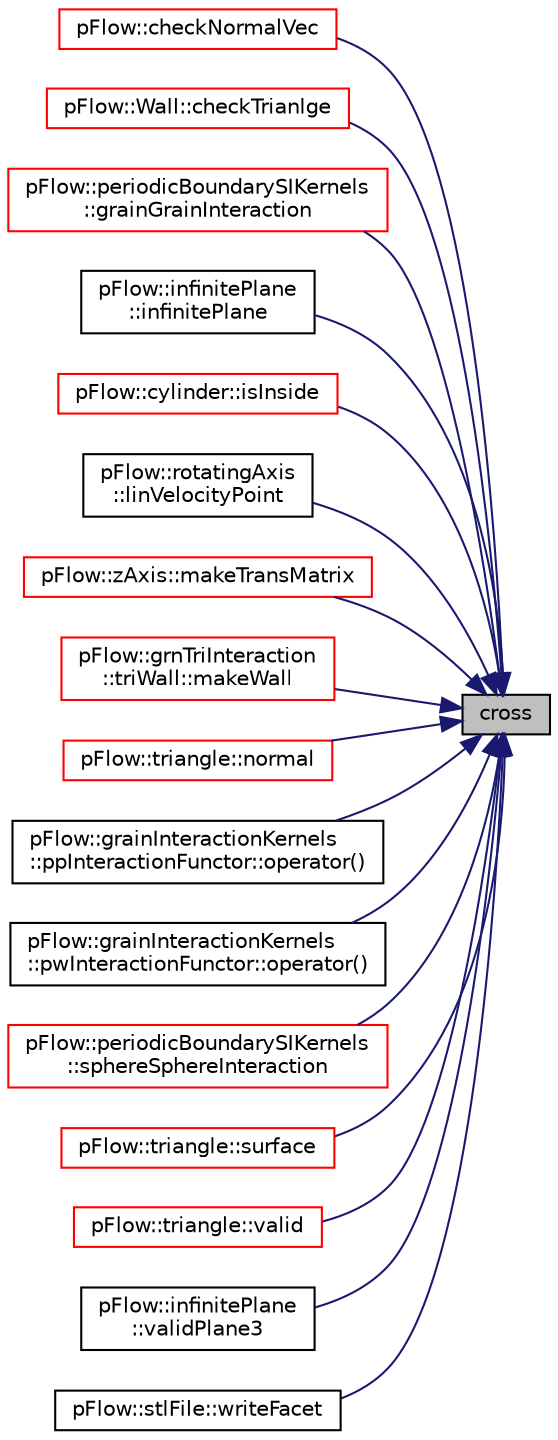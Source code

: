 digraph "cross"
{
 // LATEX_PDF_SIZE
  edge [fontname="Helvetica",fontsize="10",labelfontname="Helvetica",labelfontsize="10"];
  node [fontname="Helvetica",fontsize="10",shape=record];
  rankdir="RL";
  Node1 [label="cross",height=0.2,width=0.4,color="black", fillcolor="grey75", style="filled", fontcolor="black",tooltip=" "];
  Node1 -> Node2 [dir="back",color="midnightblue",fontsize="10",style="solid",fontname="Helvetica"];
  Node2 [label="pFlow::checkNormalVec",height=0.2,width=0.4,color="red", fillcolor="white", style="filled",URL="$namespacepFlow.html#addeddcb2e5fbe6fdcc653fefa7106bf5",tooltip=" "];
  Node1 -> Node6 [dir="back",color="midnightblue",fontsize="10",style="solid",fontname="Helvetica"];
  Node6 [label="pFlow::Wall::checkTrianlge",height=0.2,width=0.4,color="red", fillcolor="white", style="filled",URL="$classpFlow_1_1Wall.html#aa8744a61de2fef7a0c4e9e2ff8e03db4",tooltip=" "];
  Node1 -> Node9 [dir="back",color="midnightblue",fontsize="10",style="solid",fontname="Helvetica"];
  Node9 [label="pFlow::periodicBoundarySIKernels\l::grainGrainInteraction",height=0.2,width=0.4,color="red", fillcolor="white", style="filled",URL="$namespacepFlow_1_1periodicBoundarySIKernels.html#a0cbc96fc25a02e6723e272a4a22d1750",tooltip=" "];
  Node1 -> Node12 [dir="back",color="midnightblue",fontsize="10",style="solid",fontname="Helvetica"];
  Node12 [label="pFlow::infinitePlane\l::infinitePlane",height=0.2,width=0.4,color="black", fillcolor="white", style="filled",URL="$classpFlow_1_1infinitePlane.html#a76545e3915a8c3f0c7c2ccab85268130",tooltip="From 3 points."];
  Node1 -> Node13 [dir="back",color="midnightblue",fontsize="10",style="solid",fontname="Helvetica"];
  Node13 [label="pFlow::cylinder::isInside",height=0.2,width=0.4,color="red", fillcolor="white", style="filled",URL="$classpFlow_1_1cylinder.html#a898603c1e4e433d2f304d86f1a22c53c",tooltip=" "];
  Node1 -> Node15 [dir="back",color="midnightblue",fontsize="10",style="solid",fontname="Helvetica"];
  Node15 [label="pFlow::rotatingAxis\l::linVelocityPoint",height=0.2,width=0.4,color="black", fillcolor="white", style="filled",URL="$classpFlow_1_1rotatingAxis.html#aeb16c158ca8512853a091de79cc24278",tooltip="Linear tangential velocity at point p."];
  Node1 -> Node16 [dir="back",color="midnightblue",fontsize="10",style="solid",fontname="Helvetica"];
  Node16 [label="pFlow::zAxis::makeTransMatrix",height=0.2,width=0.4,color="red", fillcolor="white", style="filled",URL="$classpFlow_1_1zAxis.html#a9864d76553754290cf52eeae03a1c491",tooltip=" "];
  Node1 -> Node18 [dir="back",color="midnightblue",fontsize="10",style="solid",fontname="Helvetica"];
  Node18 [label="pFlow::grnTriInteraction\l::triWall::makeWall",height=0.2,width=0.4,color="red", fillcolor="white", style="filled",URL="$structpFlow_1_1grnTriInteraction_1_1triWall.html#a89ce6ff8d300e9305880fd3c0e88bfb4",tooltip=" "];
  Node1 -> Node20 [dir="back",color="midnightblue",fontsize="10",style="solid",fontname="Helvetica"];
  Node20 [label="pFlow::triangle::normal",height=0.2,width=0.4,color="red", fillcolor="white", style="filled",URL="$namespacepFlow_1_1triangle.html#ac08cdb1c0031ef0cc9161c6e72174b34",tooltip=" "];
  Node1 -> Node30 [dir="back",color="midnightblue",fontsize="10",style="solid",fontname="Helvetica"];
  Node30 [label="pFlow::grainInteractionKernels\l::ppInteractionFunctor::operator()",height=0.2,width=0.4,color="black", fillcolor="white", style="filled",URL="$structpFlow_1_1grainInteractionKernels_1_1ppInteractionFunctor.html#a40b7fef714126800199cdbd633b37ef8",tooltip=" "];
  Node1 -> Node31 [dir="back",color="midnightblue",fontsize="10",style="solid",fontname="Helvetica"];
  Node31 [label="pFlow::grainInteractionKernels\l::pwInteractionFunctor::operator()",height=0.2,width=0.4,color="black", fillcolor="white", style="filled",URL="$structpFlow_1_1grainInteractionKernels_1_1pwInteractionFunctor.html#a2e63f8a184cc34854d549a4eb91b8bc8",tooltip=" "];
  Node1 -> Node32 [dir="back",color="midnightblue",fontsize="10",style="solid",fontname="Helvetica"];
  Node32 [label="pFlow::periodicBoundarySIKernels\l::sphereSphereInteraction",height=0.2,width=0.4,color="red", fillcolor="white", style="filled",URL="$namespacepFlow_1_1periodicBoundarySIKernels.html#a2d49544a3a74b70676d7e65998f03612",tooltip=" "];
  Node1 -> Node35 [dir="back",color="midnightblue",fontsize="10",style="solid",fontname="Helvetica"];
  Node35 [label="pFlow::triangle::surface",height=0.2,width=0.4,color="red", fillcolor="white", style="filled",URL="$namespacepFlow_1_1triangle.html#a76e5558852ea08d3bd5ccdd6f8a52151",tooltip=" "];
  Node1 -> Node43 [dir="back",color="midnightblue",fontsize="10",style="solid",fontname="Helvetica"];
  Node43 [label="pFlow::triangle::valid",height=0.2,width=0.4,color="red", fillcolor="white", style="filled",URL="$namespacepFlow_1_1triangle.html#a7ae9a0ef61cdf98506699cb7abcd84b8",tooltip=" "];
  Node1 -> Node44 [dir="back",color="midnightblue",fontsize="10",style="solid",fontname="Helvetica"];
  Node44 [label="pFlow::infinitePlane\l::validPlane3",height=0.2,width=0.4,color="black", fillcolor="white", style="filled",URL="$classpFlow_1_1infinitePlane.html#a1e6e790d78579baf2dd1d940b8446dcc",tooltip=" "];
  Node1 -> Node45 [dir="back",color="midnightblue",fontsize="10",style="solid",fontname="Helvetica"];
  Node45 [label="pFlow::stlFile::writeFacet",height=0.2,width=0.4,color="black", fillcolor="white", style="filled",URL="$classpFlow_1_1stlFile.html#a31d2dfd4d5c60b132fbd118af72afceb",tooltip=" "];
}
